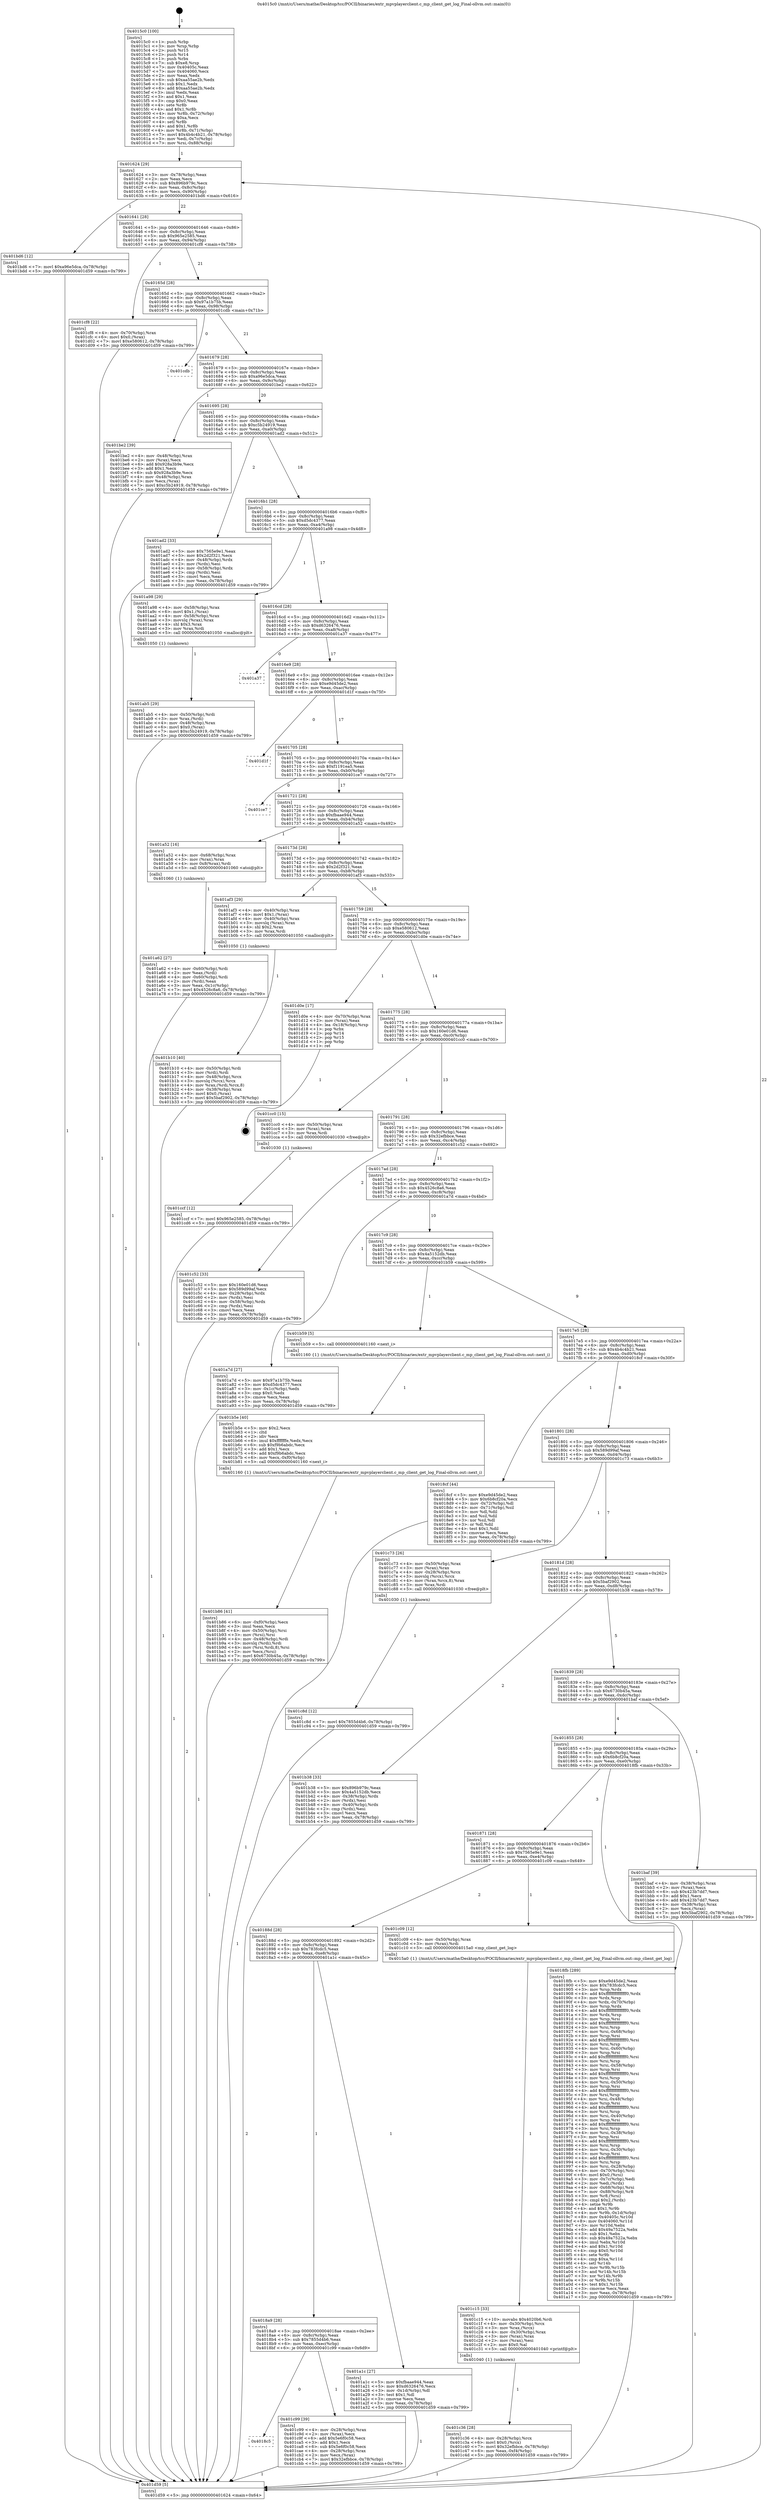 digraph "0x4015c0" {
  label = "0x4015c0 (/mnt/c/Users/mathe/Desktop/tcc/POCII/binaries/extr_mpvplayerclient.c_mp_client_get_log_Final-ollvm.out::main(0))"
  labelloc = "t"
  node[shape=record]

  Entry [label="",width=0.3,height=0.3,shape=circle,fillcolor=black,style=filled]
  "0x401624" [label="{
     0x401624 [29]\l
     | [instrs]\l
     &nbsp;&nbsp;0x401624 \<+3\>: mov -0x78(%rbp),%eax\l
     &nbsp;&nbsp;0x401627 \<+2\>: mov %eax,%ecx\l
     &nbsp;&nbsp;0x401629 \<+6\>: sub $0x896b979c,%ecx\l
     &nbsp;&nbsp;0x40162f \<+6\>: mov %eax,-0x8c(%rbp)\l
     &nbsp;&nbsp;0x401635 \<+6\>: mov %ecx,-0x90(%rbp)\l
     &nbsp;&nbsp;0x40163b \<+6\>: je 0000000000401bd6 \<main+0x616\>\l
  }"]
  "0x401bd6" [label="{
     0x401bd6 [12]\l
     | [instrs]\l
     &nbsp;&nbsp;0x401bd6 \<+7\>: movl $0xa96e5dca,-0x78(%rbp)\l
     &nbsp;&nbsp;0x401bdd \<+5\>: jmp 0000000000401d59 \<main+0x799\>\l
  }"]
  "0x401641" [label="{
     0x401641 [28]\l
     | [instrs]\l
     &nbsp;&nbsp;0x401641 \<+5\>: jmp 0000000000401646 \<main+0x86\>\l
     &nbsp;&nbsp;0x401646 \<+6\>: mov -0x8c(%rbp),%eax\l
     &nbsp;&nbsp;0x40164c \<+5\>: sub $0x965e2585,%eax\l
     &nbsp;&nbsp;0x401651 \<+6\>: mov %eax,-0x94(%rbp)\l
     &nbsp;&nbsp;0x401657 \<+6\>: je 0000000000401cf8 \<main+0x738\>\l
  }"]
  Exit [label="",width=0.3,height=0.3,shape=circle,fillcolor=black,style=filled,peripheries=2]
  "0x401cf8" [label="{
     0x401cf8 [22]\l
     | [instrs]\l
     &nbsp;&nbsp;0x401cf8 \<+4\>: mov -0x70(%rbp),%rax\l
     &nbsp;&nbsp;0x401cfc \<+6\>: movl $0x0,(%rax)\l
     &nbsp;&nbsp;0x401d02 \<+7\>: movl $0xe580612,-0x78(%rbp)\l
     &nbsp;&nbsp;0x401d09 \<+5\>: jmp 0000000000401d59 \<main+0x799\>\l
  }"]
  "0x40165d" [label="{
     0x40165d [28]\l
     | [instrs]\l
     &nbsp;&nbsp;0x40165d \<+5\>: jmp 0000000000401662 \<main+0xa2\>\l
     &nbsp;&nbsp;0x401662 \<+6\>: mov -0x8c(%rbp),%eax\l
     &nbsp;&nbsp;0x401668 \<+5\>: sub $0x97a1b75b,%eax\l
     &nbsp;&nbsp;0x40166d \<+6\>: mov %eax,-0x98(%rbp)\l
     &nbsp;&nbsp;0x401673 \<+6\>: je 0000000000401cdb \<main+0x71b\>\l
  }"]
  "0x401ccf" [label="{
     0x401ccf [12]\l
     | [instrs]\l
     &nbsp;&nbsp;0x401ccf \<+7\>: movl $0x965e2585,-0x78(%rbp)\l
     &nbsp;&nbsp;0x401cd6 \<+5\>: jmp 0000000000401d59 \<main+0x799\>\l
  }"]
  "0x401cdb" [label="{
     0x401cdb\l
  }", style=dashed]
  "0x401679" [label="{
     0x401679 [28]\l
     | [instrs]\l
     &nbsp;&nbsp;0x401679 \<+5\>: jmp 000000000040167e \<main+0xbe\>\l
     &nbsp;&nbsp;0x40167e \<+6\>: mov -0x8c(%rbp),%eax\l
     &nbsp;&nbsp;0x401684 \<+5\>: sub $0xa96e5dca,%eax\l
     &nbsp;&nbsp;0x401689 \<+6\>: mov %eax,-0x9c(%rbp)\l
     &nbsp;&nbsp;0x40168f \<+6\>: je 0000000000401be2 \<main+0x622\>\l
  }"]
  "0x4018c5" [label="{
     0x4018c5\l
  }", style=dashed]
  "0x401be2" [label="{
     0x401be2 [39]\l
     | [instrs]\l
     &nbsp;&nbsp;0x401be2 \<+4\>: mov -0x48(%rbp),%rax\l
     &nbsp;&nbsp;0x401be6 \<+2\>: mov (%rax),%ecx\l
     &nbsp;&nbsp;0x401be8 \<+6\>: add $0x928a3b9e,%ecx\l
     &nbsp;&nbsp;0x401bee \<+3\>: add $0x1,%ecx\l
     &nbsp;&nbsp;0x401bf1 \<+6\>: sub $0x928a3b9e,%ecx\l
     &nbsp;&nbsp;0x401bf7 \<+4\>: mov -0x48(%rbp),%rax\l
     &nbsp;&nbsp;0x401bfb \<+2\>: mov %ecx,(%rax)\l
     &nbsp;&nbsp;0x401bfd \<+7\>: movl $0xc5b24919,-0x78(%rbp)\l
     &nbsp;&nbsp;0x401c04 \<+5\>: jmp 0000000000401d59 \<main+0x799\>\l
  }"]
  "0x401695" [label="{
     0x401695 [28]\l
     | [instrs]\l
     &nbsp;&nbsp;0x401695 \<+5\>: jmp 000000000040169a \<main+0xda\>\l
     &nbsp;&nbsp;0x40169a \<+6\>: mov -0x8c(%rbp),%eax\l
     &nbsp;&nbsp;0x4016a0 \<+5\>: sub $0xc5b24919,%eax\l
     &nbsp;&nbsp;0x4016a5 \<+6\>: mov %eax,-0xa0(%rbp)\l
     &nbsp;&nbsp;0x4016ab \<+6\>: je 0000000000401ad2 \<main+0x512\>\l
  }"]
  "0x401c99" [label="{
     0x401c99 [39]\l
     | [instrs]\l
     &nbsp;&nbsp;0x401c99 \<+4\>: mov -0x28(%rbp),%rax\l
     &nbsp;&nbsp;0x401c9d \<+2\>: mov (%rax),%ecx\l
     &nbsp;&nbsp;0x401c9f \<+6\>: add $0x5e6f0c58,%ecx\l
     &nbsp;&nbsp;0x401ca5 \<+3\>: add $0x1,%ecx\l
     &nbsp;&nbsp;0x401ca8 \<+6\>: sub $0x5e6f0c58,%ecx\l
     &nbsp;&nbsp;0x401cae \<+4\>: mov -0x28(%rbp),%rax\l
     &nbsp;&nbsp;0x401cb2 \<+2\>: mov %ecx,(%rax)\l
     &nbsp;&nbsp;0x401cb4 \<+7\>: movl $0x32efbbce,-0x78(%rbp)\l
     &nbsp;&nbsp;0x401cbb \<+5\>: jmp 0000000000401d59 \<main+0x799\>\l
  }"]
  "0x401ad2" [label="{
     0x401ad2 [33]\l
     | [instrs]\l
     &nbsp;&nbsp;0x401ad2 \<+5\>: mov $0x7565e9e1,%eax\l
     &nbsp;&nbsp;0x401ad7 \<+5\>: mov $0x2d2f321,%ecx\l
     &nbsp;&nbsp;0x401adc \<+4\>: mov -0x48(%rbp),%rdx\l
     &nbsp;&nbsp;0x401ae0 \<+2\>: mov (%rdx),%esi\l
     &nbsp;&nbsp;0x401ae2 \<+4\>: mov -0x58(%rbp),%rdx\l
     &nbsp;&nbsp;0x401ae6 \<+2\>: cmp (%rdx),%esi\l
     &nbsp;&nbsp;0x401ae8 \<+3\>: cmovl %ecx,%eax\l
     &nbsp;&nbsp;0x401aeb \<+3\>: mov %eax,-0x78(%rbp)\l
     &nbsp;&nbsp;0x401aee \<+5\>: jmp 0000000000401d59 \<main+0x799\>\l
  }"]
  "0x4016b1" [label="{
     0x4016b1 [28]\l
     | [instrs]\l
     &nbsp;&nbsp;0x4016b1 \<+5\>: jmp 00000000004016b6 \<main+0xf6\>\l
     &nbsp;&nbsp;0x4016b6 \<+6\>: mov -0x8c(%rbp),%eax\l
     &nbsp;&nbsp;0x4016bc \<+5\>: sub $0xd5dc4377,%eax\l
     &nbsp;&nbsp;0x4016c1 \<+6\>: mov %eax,-0xa4(%rbp)\l
     &nbsp;&nbsp;0x4016c7 \<+6\>: je 0000000000401a98 \<main+0x4d8\>\l
  }"]
  "0x401c8d" [label="{
     0x401c8d [12]\l
     | [instrs]\l
     &nbsp;&nbsp;0x401c8d \<+7\>: movl $0x7855d4b6,-0x78(%rbp)\l
     &nbsp;&nbsp;0x401c94 \<+5\>: jmp 0000000000401d59 \<main+0x799\>\l
  }"]
  "0x401a98" [label="{
     0x401a98 [29]\l
     | [instrs]\l
     &nbsp;&nbsp;0x401a98 \<+4\>: mov -0x58(%rbp),%rax\l
     &nbsp;&nbsp;0x401a9c \<+6\>: movl $0x1,(%rax)\l
     &nbsp;&nbsp;0x401aa2 \<+4\>: mov -0x58(%rbp),%rax\l
     &nbsp;&nbsp;0x401aa6 \<+3\>: movslq (%rax),%rax\l
     &nbsp;&nbsp;0x401aa9 \<+4\>: shl $0x3,%rax\l
     &nbsp;&nbsp;0x401aad \<+3\>: mov %rax,%rdi\l
     &nbsp;&nbsp;0x401ab0 \<+5\>: call 0000000000401050 \<malloc@plt\>\l
     | [calls]\l
     &nbsp;&nbsp;0x401050 \{1\} (unknown)\l
  }"]
  "0x4016cd" [label="{
     0x4016cd [28]\l
     | [instrs]\l
     &nbsp;&nbsp;0x4016cd \<+5\>: jmp 00000000004016d2 \<main+0x112\>\l
     &nbsp;&nbsp;0x4016d2 \<+6\>: mov -0x8c(%rbp),%eax\l
     &nbsp;&nbsp;0x4016d8 \<+5\>: sub $0xd6326476,%eax\l
     &nbsp;&nbsp;0x4016dd \<+6\>: mov %eax,-0xa8(%rbp)\l
     &nbsp;&nbsp;0x4016e3 \<+6\>: je 0000000000401a37 \<main+0x477\>\l
  }"]
  "0x401c36" [label="{
     0x401c36 [28]\l
     | [instrs]\l
     &nbsp;&nbsp;0x401c36 \<+4\>: mov -0x28(%rbp),%rcx\l
     &nbsp;&nbsp;0x401c3a \<+6\>: movl $0x0,(%rcx)\l
     &nbsp;&nbsp;0x401c40 \<+7\>: movl $0x32efbbce,-0x78(%rbp)\l
     &nbsp;&nbsp;0x401c47 \<+6\>: mov %eax,-0xf4(%rbp)\l
     &nbsp;&nbsp;0x401c4d \<+5\>: jmp 0000000000401d59 \<main+0x799\>\l
  }"]
  "0x401a37" [label="{
     0x401a37\l
  }", style=dashed]
  "0x4016e9" [label="{
     0x4016e9 [28]\l
     | [instrs]\l
     &nbsp;&nbsp;0x4016e9 \<+5\>: jmp 00000000004016ee \<main+0x12e\>\l
     &nbsp;&nbsp;0x4016ee \<+6\>: mov -0x8c(%rbp),%eax\l
     &nbsp;&nbsp;0x4016f4 \<+5\>: sub $0xe9d45de2,%eax\l
     &nbsp;&nbsp;0x4016f9 \<+6\>: mov %eax,-0xac(%rbp)\l
     &nbsp;&nbsp;0x4016ff \<+6\>: je 0000000000401d1f \<main+0x75f\>\l
  }"]
  "0x401c15" [label="{
     0x401c15 [33]\l
     | [instrs]\l
     &nbsp;&nbsp;0x401c15 \<+10\>: movabs $0x4020b6,%rdi\l
     &nbsp;&nbsp;0x401c1f \<+4\>: mov -0x30(%rbp),%rcx\l
     &nbsp;&nbsp;0x401c23 \<+3\>: mov %rax,(%rcx)\l
     &nbsp;&nbsp;0x401c26 \<+4\>: mov -0x30(%rbp),%rax\l
     &nbsp;&nbsp;0x401c2a \<+3\>: mov (%rax),%rax\l
     &nbsp;&nbsp;0x401c2d \<+2\>: mov (%rax),%esi\l
     &nbsp;&nbsp;0x401c2f \<+2\>: mov $0x0,%al\l
     &nbsp;&nbsp;0x401c31 \<+5\>: call 0000000000401040 \<printf@plt\>\l
     | [calls]\l
     &nbsp;&nbsp;0x401040 \{1\} (unknown)\l
  }"]
  "0x401d1f" [label="{
     0x401d1f\l
  }", style=dashed]
  "0x401705" [label="{
     0x401705 [28]\l
     | [instrs]\l
     &nbsp;&nbsp;0x401705 \<+5\>: jmp 000000000040170a \<main+0x14a\>\l
     &nbsp;&nbsp;0x40170a \<+6\>: mov -0x8c(%rbp),%eax\l
     &nbsp;&nbsp;0x401710 \<+5\>: sub $0xf1191ea5,%eax\l
     &nbsp;&nbsp;0x401715 \<+6\>: mov %eax,-0xb0(%rbp)\l
     &nbsp;&nbsp;0x40171b \<+6\>: je 0000000000401ce7 \<main+0x727\>\l
  }"]
  "0x401b86" [label="{
     0x401b86 [41]\l
     | [instrs]\l
     &nbsp;&nbsp;0x401b86 \<+6\>: mov -0xf0(%rbp),%ecx\l
     &nbsp;&nbsp;0x401b8c \<+3\>: imul %eax,%ecx\l
     &nbsp;&nbsp;0x401b8f \<+4\>: mov -0x50(%rbp),%rsi\l
     &nbsp;&nbsp;0x401b93 \<+3\>: mov (%rsi),%rsi\l
     &nbsp;&nbsp;0x401b96 \<+4\>: mov -0x48(%rbp),%rdi\l
     &nbsp;&nbsp;0x401b9a \<+3\>: movslq (%rdi),%rdi\l
     &nbsp;&nbsp;0x401b9d \<+4\>: mov (%rsi,%rdi,8),%rsi\l
     &nbsp;&nbsp;0x401ba1 \<+2\>: mov %ecx,(%rsi)\l
     &nbsp;&nbsp;0x401ba3 \<+7\>: movl $0x6730b45a,-0x78(%rbp)\l
     &nbsp;&nbsp;0x401baa \<+5\>: jmp 0000000000401d59 \<main+0x799\>\l
  }"]
  "0x401ce7" [label="{
     0x401ce7\l
  }", style=dashed]
  "0x401721" [label="{
     0x401721 [28]\l
     | [instrs]\l
     &nbsp;&nbsp;0x401721 \<+5\>: jmp 0000000000401726 \<main+0x166\>\l
     &nbsp;&nbsp;0x401726 \<+6\>: mov -0x8c(%rbp),%eax\l
     &nbsp;&nbsp;0x40172c \<+5\>: sub $0xfbaae944,%eax\l
     &nbsp;&nbsp;0x401731 \<+6\>: mov %eax,-0xb4(%rbp)\l
     &nbsp;&nbsp;0x401737 \<+6\>: je 0000000000401a52 \<main+0x492\>\l
  }"]
  "0x401b5e" [label="{
     0x401b5e [40]\l
     | [instrs]\l
     &nbsp;&nbsp;0x401b5e \<+5\>: mov $0x2,%ecx\l
     &nbsp;&nbsp;0x401b63 \<+1\>: cltd\l
     &nbsp;&nbsp;0x401b64 \<+2\>: idiv %ecx\l
     &nbsp;&nbsp;0x401b66 \<+6\>: imul $0xfffffffe,%edx,%ecx\l
     &nbsp;&nbsp;0x401b6c \<+6\>: sub $0xf9b6abdc,%ecx\l
     &nbsp;&nbsp;0x401b72 \<+3\>: add $0x1,%ecx\l
     &nbsp;&nbsp;0x401b75 \<+6\>: add $0xf9b6abdc,%ecx\l
     &nbsp;&nbsp;0x401b7b \<+6\>: mov %ecx,-0xf0(%rbp)\l
     &nbsp;&nbsp;0x401b81 \<+5\>: call 0000000000401160 \<next_i\>\l
     | [calls]\l
     &nbsp;&nbsp;0x401160 \{1\} (/mnt/c/Users/mathe/Desktop/tcc/POCII/binaries/extr_mpvplayerclient.c_mp_client_get_log_Final-ollvm.out::next_i)\l
  }"]
  "0x401a52" [label="{
     0x401a52 [16]\l
     | [instrs]\l
     &nbsp;&nbsp;0x401a52 \<+4\>: mov -0x68(%rbp),%rax\l
     &nbsp;&nbsp;0x401a56 \<+3\>: mov (%rax),%rax\l
     &nbsp;&nbsp;0x401a59 \<+4\>: mov 0x8(%rax),%rdi\l
     &nbsp;&nbsp;0x401a5d \<+5\>: call 0000000000401060 \<atoi@plt\>\l
     | [calls]\l
     &nbsp;&nbsp;0x401060 \{1\} (unknown)\l
  }"]
  "0x40173d" [label="{
     0x40173d [28]\l
     | [instrs]\l
     &nbsp;&nbsp;0x40173d \<+5\>: jmp 0000000000401742 \<main+0x182\>\l
     &nbsp;&nbsp;0x401742 \<+6\>: mov -0x8c(%rbp),%eax\l
     &nbsp;&nbsp;0x401748 \<+5\>: sub $0x2d2f321,%eax\l
     &nbsp;&nbsp;0x40174d \<+6\>: mov %eax,-0xb8(%rbp)\l
     &nbsp;&nbsp;0x401753 \<+6\>: je 0000000000401af3 \<main+0x533\>\l
  }"]
  "0x401b10" [label="{
     0x401b10 [40]\l
     | [instrs]\l
     &nbsp;&nbsp;0x401b10 \<+4\>: mov -0x50(%rbp),%rdi\l
     &nbsp;&nbsp;0x401b14 \<+3\>: mov (%rdi),%rdi\l
     &nbsp;&nbsp;0x401b17 \<+4\>: mov -0x48(%rbp),%rcx\l
     &nbsp;&nbsp;0x401b1b \<+3\>: movslq (%rcx),%rcx\l
     &nbsp;&nbsp;0x401b1e \<+4\>: mov %rax,(%rdi,%rcx,8)\l
     &nbsp;&nbsp;0x401b22 \<+4\>: mov -0x38(%rbp),%rax\l
     &nbsp;&nbsp;0x401b26 \<+6\>: movl $0x0,(%rax)\l
     &nbsp;&nbsp;0x401b2c \<+7\>: movl $0x5baf2902,-0x78(%rbp)\l
     &nbsp;&nbsp;0x401b33 \<+5\>: jmp 0000000000401d59 \<main+0x799\>\l
  }"]
  "0x401af3" [label="{
     0x401af3 [29]\l
     | [instrs]\l
     &nbsp;&nbsp;0x401af3 \<+4\>: mov -0x40(%rbp),%rax\l
     &nbsp;&nbsp;0x401af7 \<+6\>: movl $0x1,(%rax)\l
     &nbsp;&nbsp;0x401afd \<+4\>: mov -0x40(%rbp),%rax\l
     &nbsp;&nbsp;0x401b01 \<+3\>: movslq (%rax),%rax\l
     &nbsp;&nbsp;0x401b04 \<+4\>: shl $0x2,%rax\l
     &nbsp;&nbsp;0x401b08 \<+3\>: mov %rax,%rdi\l
     &nbsp;&nbsp;0x401b0b \<+5\>: call 0000000000401050 \<malloc@plt\>\l
     | [calls]\l
     &nbsp;&nbsp;0x401050 \{1\} (unknown)\l
  }"]
  "0x401759" [label="{
     0x401759 [28]\l
     | [instrs]\l
     &nbsp;&nbsp;0x401759 \<+5\>: jmp 000000000040175e \<main+0x19e\>\l
     &nbsp;&nbsp;0x40175e \<+6\>: mov -0x8c(%rbp),%eax\l
     &nbsp;&nbsp;0x401764 \<+5\>: sub $0xe580612,%eax\l
     &nbsp;&nbsp;0x401769 \<+6\>: mov %eax,-0xbc(%rbp)\l
     &nbsp;&nbsp;0x40176f \<+6\>: je 0000000000401d0e \<main+0x74e\>\l
  }"]
  "0x401ab5" [label="{
     0x401ab5 [29]\l
     | [instrs]\l
     &nbsp;&nbsp;0x401ab5 \<+4\>: mov -0x50(%rbp),%rdi\l
     &nbsp;&nbsp;0x401ab9 \<+3\>: mov %rax,(%rdi)\l
     &nbsp;&nbsp;0x401abc \<+4\>: mov -0x48(%rbp),%rax\l
     &nbsp;&nbsp;0x401ac0 \<+6\>: movl $0x0,(%rax)\l
     &nbsp;&nbsp;0x401ac6 \<+7\>: movl $0xc5b24919,-0x78(%rbp)\l
     &nbsp;&nbsp;0x401acd \<+5\>: jmp 0000000000401d59 \<main+0x799\>\l
  }"]
  "0x401d0e" [label="{
     0x401d0e [17]\l
     | [instrs]\l
     &nbsp;&nbsp;0x401d0e \<+4\>: mov -0x70(%rbp),%rax\l
     &nbsp;&nbsp;0x401d12 \<+2\>: mov (%rax),%eax\l
     &nbsp;&nbsp;0x401d14 \<+4\>: lea -0x18(%rbp),%rsp\l
     &nbsp;&nbsp;0x401d18 \<+1\>: pop %rbx\l
     &nbsp;&nbsp;0x401d19 \<+2\>: pop %r14\l
     &nbsp;&nbsp;0x401d1b \<+2\>: pop %r15\l
     &nbsp;&nbsp;0x401d1d \<+1\>: pop %rbp\l
     &nbsp;&nbsp;0x401d1e \<+1\>: ret\l
  }"]
  "0x401775" [label="{
     0x401775 [28]\l
     | [instrs]\l
     &nbsp;&nbsp;0x401775 \<+5\>: jmp 000000000040177a \<main+0x1ba\>\l
     &nbsp;&nbsp;0x40177a \<+6\>: mov -0x8c(%rbp),%eax\l
     &nbsp;&nbsp;0x401780 \<+5\>: sub $0x160e01d6,%eax\l
     &nbsp;&nbsp;0x401785 \<+6\>: mov %eax,-0xc0(%rbp)\l
     &nbsp;&nbsp;0x40178b \<+6\>: je 0000000000401cc0 \<main+0x700\>\l
  }"]
  "0x401a62" [label="{
     0x401a62 [27]\l
     | [instrs]\l
     &nbsp;&nbsp;0x401a62 \<+4\>: mov -0x60(%rbp),%rdi\l
     &nbsp;&nbsp;0x401a66 \<+2\>: mov %eax,(%rdi)\l
     &nbsp;&nbsp;0x401a68 \<+4\>: mov -0x60(%rbp),%rdi\l
     &nbsp;&nbsp;0x401a6c \<+2\>: mov (%rdi),%eax\l
     &nbsp;&nbsp;0x401a6e \<+3\>: mov %eax,-0x1c(%rbp)\l
     &nbsp;&nbsp;0x401a71 \<+7\>: movl $0x4526c8a6,-0x78(%rbp)\l
     &nbsp;&nbsp;0x401a78 \<+5\>: jmp 0000000000401d59 \<main+0x799\>\l
  }"]
  "0x401cc0" [label="{
     0x401cc0 [15]\l
     | [instrs]\l
     &nbsp;&nbsp;0x401cc0 \<+4\>: mov -0x50(%rbp),%rax\l
     &nbsp;&nbsp;0x401cc4 \<+3\>: mov (%rax),%rax\l
     &nbsp;&nbsp;0x401cc7 \<+3\>: mov %rax,%rdi\l
     &nbsp;&nbsp;0x401cca \<+5\>: call 0000000000401030 \<free@plt\>\l
     | [calls]\l
     &nbsp;&nbsp;0x401030 \{1\} (unknown)\l
  }"]
  "0x401791" [label="{
     0x401791 [28]\l
     | [instrs]\l
     &nbsp;&nbsp;0x401791 \<+5\>: jmp 0000000000401796 \<main+0x1d6\>\l
     &nbsp;&nbsp;0x401796 \<+6\>: mov -0x8c(%rbp),%eax\l
     &nbsp;&nbsp;0x40179c \<+5\>: sub $0x32efbbce,%eax\l
     &nbsp;&nbsp;0x4017a1 \<+6\>: mov %eax,-0xc4(%rbp)\l
     &nbsp;&nbsp;0x4017a7 \<+6\>: je 0000000000401c52 \<main+0x692\>\l
  }"]
  "0x4018a9" [label="{
     0x4018a9 [28]\l
     | [instrs]\l
     &nbsp;&nbsp;0x4018a9 \<+5\>: jmp 00000000004018ae \<main+0x2ee\>\l
     &nbsp;&nbsp;0x4018ae \<+6\>: mov -0x8c(%rbp),%eax\l
     &nbsp;&nbsp;0x4018b4 \<+5\>: sub $0x7855d4b6,%eax\l
     &nbsp;&nbsp;0x4018b9 \<+6\>: mov %eax,-0xec(%rbp)\l
     &nbsp;&nbsp;0x4018bf \<+6\>: je 0000000000401c99 \<main+0x6d9\>\l
  }"]
  "0x401c52" [label="{
     0x401c52 [33]\l
     | [instrs]\l
     &nbsp;&nbsp;0x401c52 \<+5\>: mov $0x160e01d6,%eax\l
     &nbsp;&nbsp;0x401c57 \<+5\>: mov $0x589d99af,%ecx\l
     &nbsp;&nbsp;0x401c5c \<+4\>: mov -0x28(%rbp),%rdx\l
     &nbsp;&nbsp;0x401c60 \<+2\>: mov (%rdx),%esi\l
     &nbsp;&nbsp;0x401c62 \<+4\>: mov -0x58(%rbp),%rdx\l
     &nbsp;&nbsp;0x401c66 \<+2\>: cmp (%rdx),%esi\l
     &nbsp;&nbsp;0x401c68 \<+3\>: cmovl %ecx,%eax\l
     &nbsp;&nbsp;0x401c6b \<+3\>: mov %eax,-0x78(%rbp)\l
     &nbsp;&nbsp;0x401c6e \<+5\>: jmp 0000000000401d59 \<main+0x799\>\l
  }"]
  "0x4017ad" [label="{
     0x4017ad [28]\l
     | [instrs]\l
     &nbsp;&nbsp;0x4017ad \<+5\>: jmp 00000000004017b2 \<main+0x1f2\>\l
     &nbsp;&nbsp;0x4017b2 \<+6\>: mov -0x8c(%rbp),%eax\l
     &nbsp;&nbsp;0x4017b8 \<+5\>: sub $0x4526c8a6,%eax\l
     &nbsp;&nbsp;0x4017bd \<+6\>: mov %eax,-0xc8(%rbp)\l
     &nbsp;&nbsp;0x4017c3 \<+6\>: je 0000000000401a7d \<main+0x4bd\>\l
  }"]
  "0x401a1c" [label="{
     0x401a1c [27]\l
     | [instrs]\l
     &nbsp;&nbsp;0x401a1c \<+5\>: mov $0xfbaae944,%eax\l
     &nbsp;&nbsp;0x401a21 \<+5\>: mov $0xd6326476,%ecx\l
     &nbsp;&nbsp;0x401a26 \<+3\>: mov -0x1d(%rbp),%dl\l
     &nbsp;&nbsp;0x401a29 \<+3\>: test $0x1,%dl\l
     &nbsp;&nbsp;0x401a2c \<+3\>: cmovne %ecx,%eax\l
     &nbsp;&nbsp;0x401a2f \<+3\>: mov %eax,-0x78(%rbp)\l
     &nbsp;&nbsp;0x401a32 \<+5\>: jmp 0000000000401d59 \<main+0x799\>\l
  }"]
  "0x401a7d" [label="{
     0x401a7d [27]\l
     | [instrs]\l
     &nbsp;&nbsp;0x401a7d \<+5\>: mov $0x97a1b75b,%eax\l
     &nbsp;&nbsp;0x401a82 \<+5\>: mov $0xd5dc4377,%ecx\l
     &nbsp;&nbsp;0x401a87 \<+3\>: mov -0x1c(%rbp),%edx\l
     &nbsp;&nbsp;0x401a8a \<+3\>: cmp $0x0,%edx\l
     &nbsp;&nbsp;0x401a8d \<+3\>: cmove %ecx,%eax\l
     &nbsp;&nbsp;0x401a90 \<+3\>: mov %eax,-0x78(%rbp)\l
     &nbsp;&nbsp;0x401a93 \<+5\>: jmp 0000000000401d59 \<main+0x799\>\l
  }"]
  "0x4017c9" [label="{
     0x4017c9 [28]\l
     | [instrs]\l
     &nbsp;&nbsp;0x4017c9 \<+5\>: jmp 00000000004017ce \<main+0x20e\>\l
     &nbsp;&nbsp;0x4017ce \<+6\>: mov -0x8c(%rbp),%eax\l
     &nbsp;&nbsp;0x4017d4 \<+5\>: sub $0x4a5152db,%eax\l
     &nbsp;&nbsp;0x4017d9 \<+6\>: mov %eax,-0xcc(%rbp)\l
     &nbsp;&nbsp;0x4017df \<+6\>: je 0000000000401b59 \<main+0x599\>\l
  }"]
  "0x40188d" [label="{
     0x40188d [28]\l
     | [instrs]\l
     &nbsp;&nbsp;0x40188d \<+5\>: jmp 0000000000401892 \<main+0x2d2\>\l
     &nbsp;&nbsp;0x401892 \<+6\>: mov -0x8c(%rbp),%eax\l
     &nbsp;&nbsp;0x401898 \<+5\>: sub $0x783fcdc5,%eax\l
     &nbsp;&nbsp;0x40189d \<+6\>: mov %eax,-0xe8(%rbp)\l
     &nbsp;&nbsp;0x4018a3 \<+6\>: je 0000000000401a1c \<main+0x45c\>\l
  }"]
  "0x401b59" [label="{
     0x401b59 [5]\l
     | [instrs]\l
     &nbsp;&nbsp;0x401b59 \<+5\>: call 0000000000401160 \<next_i\>\l
     | [calls]\l
     &nbsp;&nbsp;0x401160 \{1\} (/mnt/c/Users/mathe/Desktop/tcc/POCII/binaries/extr_mpvplayerclient.c_mp_client_get_log_Final-ollvm.out::next_i)\l
  }"]
  "0x4017e5" [label="{
     0x4017e5 [28]\l
     | [instrs]\l
     &nbsp;&nbsp;0x4017e5 \<+5\>: jmp 00000000004017ea \<main+0x22a\>\l
     &nbsp;&nbsp;0x4017ea \<+6\>: mov -0x8c(%rbp),%eax\l
     &nbsp;&nbsp;0x4017f0 \<+5\>: sub $0x4b4c4b21,%eax\l
     &nbsp;&nbsp;0x4017f5 \<+6\>: mov %eax,-0xd0(%rbp)\l
     &nbsp;&nbsp;0x4017fb \<+6\>: je 00000000004018cf \<main+0x30f\>\l
  }"]
  "0x401c09" [label="{
     0x401c09 [12]\l
     | [instrs]\l
     &nbsp;&nbsp;0x401c09 \<+4\>: mov -0x50(%rbp),%rax\l
     &nbsp;&nbsp;0x401c0d \<+3\>: mov (%rax),%rdi\l
     &nbsp;&nbsp;0x401c10 \<+5\>: call 00000000004015a0 \<mp_client_get_log\>\l
     | [calls]\l
     &nbsp;&nbsp;0x4015a0 \{1\} (/mnt/c/Users/mathe/Desktop/tcc/POCII/binaries/extr_mpvplayerclient.c_mp_client_get_log_Final-ollvm.out::mp_client_get_log)\l
  }"]
  "0x4018cf" [label="{
     0x4018cf [44]\l
     | [instrs]\l
     &nbsp;&nbsp;0x4018cf \<+5\>: mov $0xe9d45de2,%eax\l
     &nbsp;&nbsp;0x4018d4 \<+5\>: mov $0x6b8cf20a,%ecx\l
     &nbsp;&nbsp;0x4018d9 \<+3\>: mov -0x72(%rbp),%dl\l
     &nbsp;&nbsp;0x4018dc \<+4\>: mov -0x71(%rbp),%sil\l
     &nbsp;&nbsp;0x4018e0 \<+3\>: mov %dl,%dil\l
     &nbsp;&nbsp;0x4018e3 \<+3\>: and %sil,%dil\l
     &nbsp;&nbsp;0x4018e6 \<+3\>: xor %sil,%dl\l
     &nbsp;&nbsp;0x4018e9 \<+3\>: or %dl,%dil\l
     &nbsp;&nbsp;0x4018ec \<+4\>: test $0x1,%dil\l
     &nbsp;&nbsp;0x4018f0 \<+3\>: cmovne %ecx,%eax\l
     &nbsp;&nbsp;0x4018f3 \<+3\>: mov %eax,-0x78(%rbp)\l
     &nbsp;&nbsp;0x4018f6 \<+5\>: jmp 0000000000401d59 \<main+0x799\>\l
  }"]
  "0x401801" [label="{
     0x401801 [28]\l
     | [instrs]\l
     &nbsp;&nbsp;0x401801 \<+5\>: jmp 0000000000401806 \<main+0x246\>\l
     &nbsp;&nbsp;0x401806 \<+6\>: mov -0x8c(%rbp),%eax\l
     &nbsp;&nbsp;0x40180c \<+5\>: sub $0x589d99af,%eax\l
     &nbsp;&nbsp;0x401811 \<+6\>: mov %eax,-0xd4(%rbp)\l
     &nbsp;&nbsp;0x401817 \<+6\>: je 0000000000401c73 \<main+0x6b3\>\l
  }"]
  "0x401d59" [label="{
     0x401d59 [5]\l
     | [instrs]\l
     &nbsp;&nbsp;0x401d59 \<+5\>: jmp 0000000000401624 \<main+0x64\>\l
  }"]
  "0x4015c0" [label="{
     0x4015c0 [100]\l
     | [instrs]\l
     &nbsp;&nbsp;0x4015c0 \<+1\>: push %rbp\l
     &nbsp;&nbsp;0x4015c1 \<+3\>: mov %rsp,%rbp\l
     &nbsp;&nbsp;0x4015c4 \<+2\>: push %r15\l
     &nbsp;&nbsp;0x4015c6 \<+2\>: push %r14\l
     &nbsp;&nbsp;0x4015c8 \<+1\>: push %rbx\l
     &nbsp;&nbsp;0x4015c9 \<+7\>: sub $0xe8,%rsp\l
     &nbsp;&nbsp;0x4015d0 \<+7\>: mov 0x40405c,%eax\l
     &nbsp;&nbsp;0x4015d7 \<+7\>: mov 0x404060,%ecx\l
     &nbsp;&nbsp;0x4015de \<+2\>: mov %eax,%edx\l
     &nbsp;&nbsp;0x4015e0 \<+6\>: sub $0xaa55ae2b,%edx\l
     &nbsp;&nbsp;0x4015e6 \<+3\>: sub $0x1,%edx\l
     &nbsp;&nbsp;0x4015e9 \<+6\>: add $0xaa55ae2b,%edx\l
     &nbsp;&nbsp;0x4015ef \<+3\>: imul %edx,%eax\l
     &nbsp;&nbsp;0x4015f2 \<+3\>: and $0x1,%eax\l
     &nbsp;&nbsp;0x4015f5 \<+3\>: cmp $0x0,%eax\l
     &nbsp;&nbsp;0x4015f8 \<+4\>: sete %r8b\l
     &nbsp;&nbsp;0x4015fc \<+4\>: and $0x1,%r8b\l
     &nbsp;&nbsp;0x401600 \<+4\>: mov %r8b,-0x72(%rbp)\l
     &nbsp;&nbsp;0x401604 \<+3\>: cmp $0xa,%ecx\l
     &nbsp;&nbsp;0x401607 \<+4\>: setl %r8b\l
     &nbsp;&nbsp;0x40160b \<+4\>: and $0x1,%r8b\l
     &nbsp;&nbsp;0x40160f \<+4\>: mov %r8b,-0x71(%rbp)\l
     &nbsp;&nbsp;0x401613 \<+7\>: movl $0x4b4c4b21,-0x78(%rbp)\l
     &nbsp;&nbsp;0x40161a \<+3\>: mov %edi,-0x7c(%rbp)\l
     &nbsp;&nbsp;0x40161d \<+7\>: mov %rsi,-0x88(%rbp)\l
  }"]
  "0x401871" [label="{
     0x401871 [28]\l
     | [instrs]\l
     &nbsp;&nbsp;0x401871 \<+5\>: jmp 0000000000401876 \<main+0x2b6\>\l
     &nbsp;&nbsp;0x401876 \<+6\>: mov -0x8c(%rbp),%eax\l
     &nbsp;&nbsp;0x40187c \<+5\>: sub $0x7565e9e1,%eax\l
     &nbsp;&nbsp;0x401881 \<+6\>: mov %eax,-0xe4(%rbp)\l
     &nbsp;&nbsp;0x401887 \<+6\>: je 0000000000401c09 \<main+0x649\>\l
  }"]
  "0x401c73" [label="{
     0x401c73 [26]\l
     | [instrs]\l
     &nbsp;&nbsp;0x401c73 \<+4\>: mov -0x50(%rbp),%rax\l
     &nbsp;&nbsp;0x401c77 \<+3\>: mov (%rax),%rax\l
     &nbsp;&nbsp;0x401c7a \<+4\>: mov -0x28(%rbp),%rcx\l
     &nbsp;&nbsp;0x401c7e \<+3\>: movslq (%rcx),%rcx\l
     &nbsp;&nbsp;0x401c81 \<+4\>: mov (%rax,%rcx,8),%rax\l
     &nbsp;&nbsp;0x401c85 \<+3\>: mov %rax,%rdi\l
     &nbsp;&nbsp;0x401c88 \<+5\>: call 0000000000401030 \<free@plt\>\l
     | [calls]\l
     &nbsp;&nbsp;0x401030 \{1\} (unknown)\l
  }"]
  "0x40181d" [label="{
     0x40181d [28]\l
     | [instrs]\l
     &nbsp;&nbsp;0x40181d \<+5\>: jmp 0000000000401822 \<main+0x262\>\l
     &nbsp;&nbsp;0x401822 \<+6\>: mov -0x8c(%rbp),%eax\l
     &nbsp;&nbsp;0x401828 \<+5\>: sub $0x5baf2902,%eax\l
     &nbsp;&nbsp;0x40182d \<+6\>: mov %eax,-0xd8(%rbp)\l
     &nbsp;&nbsp;0x401833 \<+6\>: je 0000000000401b38 \<main+0x578\>\l
  }"]
  "0x4018fb" [label="{
     0x4018fb [289]\l
     | [instrs]\l
     &nbsp;&nbsp;0x4018fb \<+5\>: mov $0xe9d45de2,%eax\l
     &nbsp;&nbsp;0x401900 \<+5\>: mov $0x783fcdc5,%ecx\l
     &nbsp;&nbsp;0x401905 \<+3\>: mov %rsp,%rdx\l
     &nbsp;&nbsp;0x401908 \<+4\>: add $0xfffffffffffffff0,%rdx\l
     &nbsp;&nbsp;0x40190c \<+3\>: mov %rdx,%rsp\l
     &nbsp;&nbsp;0x40190f \<+4\>: mov %rdx,-0x70(%rbp)\l
     &nbsp;&nbsp;0x401913 \<+3\>: mov %rsp,%rdx\l
     &nbsp;&nbsp;0x401916 \<+4\>: add $0xfffffffffffffff0,%rdx\l
     &nbsp;&nbsp;0x40191a \<+3\>: mov %rdx,%rsp\l
     &nbsp;&nbsp;0x40191d \<+3\>: mov %rsp,%rsi\l
     &nbsp;&nbsp;0x401920 \<+4\>: add $0xfffffffffffffff0,%rsi\l
     &nbsp;&nbsp;0x401924 \<+3\>: mov %rsi,%rsp\l
     &nbsp;&nbsp;0x401927 \<+4\>: mov %rsi,-0x68(%rbp)\l
     &nbsp;&nbsp;0x40192b \<+3\>: mov %rsp,%rsi\l
     &nbsp;&nbsp;0x40192e \<+4\>: add $0xfffffffffffffff0,%rsi\l
     &nbsp;&nbsp;0x401932 \<+3\>: mov %rsi,%rsp\l
     &nbsp;&nbsp;0x401935 \<+4\>: mov %rsi,-0x60(%rbp)\l
     &nbsp;&nbsp;0x401939 \<+3\>: mov %rsp,%rsi\l
     &nbsp;&nbsp;0x40193c \<+4\>: add $0xfffffffffffffff0,%rsi\l
     &nbsp;&nbsp;0x401940 \<+3\>: mov %rsi,%rsp\l
     &nbsp;&nbsp;0x401943 \<+4\>: mov %rsi,-0x58(%rbp)\l
     &nbsp;&nbsp;0x401947 \<+3\>: mov %rsp,%rsi\l
     &nbsp;&nbsp;0x40194a \<+4\>: add $0xfffffffffffffff0,%rsi\l
     &nbsp;&nbsp;0x40194e \<+3\>: mov %rsi,%rsp\l
     &nbsp;&nbsp;0x401951 \<+4\>: mov %rsi,-0x50(%rbp)\l
     &nbsp;&nbsp;0x401955 \<+3\>: mov %rsp,%rsi\l
     &nbsp;&nbsp;0x401958 \<+4\>: add $0xfffffffffffffff0,%rsi\l
     &nbsp;&nbsp;0x40195c \<+3\>: mov %rsi,%rsp\l
     &nbsp;&nbsp;0x40195f \<+4\>: mov %rsi,-0x48(%rbp)\l
     &nbsp;&nbsp;0x401963 \<+3\>: mov %rsp,%rsi\l
     &nbsp;&nbsp;0x401966 \<+4\>: add $0xfffffffffffffff0,%rsi\l
     &nbsp;&nbsp;0x40196a \<+3\>: mov %rsi,%rsp\l
     &nbsp;&nbsp;0x40196d \<+4\>: mov %rsi,-0x40(%rbp)\l
     &nbsp;&nbsp;0x401971 \<+3\>: mov %rsp,%rsi\l
     &nbsp;&nbsp;0x401974 \<+4\>: add $0xfffffffffffffff0,%rsi\l
     &nbsp;&nbsp;0x401978 \<+3\>: mov %rsi,%rsp\l
     &nbsp;&nbsp;0x40197b \<+4\>: mov %rsi,-0x38(%rbp)\l
     &nbsp;&nbsp;0x40197f \<+3\>: mov %rsp,%rsi\l
     &nbsp;&nbsp;0x401982 \<+4\>: add $0xfffffffffffffff0,%rsi\l
     &nbsp;&nbsp;0x401986 \<+3\>: mov %rsi,%rsp\l
     &nbsp;&nbsp;0x401989 \<+4\>: mov %rsi,-0x30(%rbp)\l
     &nbsp;&nbsp;0x40198d \<+3\>: mov %rsp,%rsi\l
     &nbsp;&nbsp;0x401990 \<+4\>: add $0xfffffffffffffff0,%rsi\l
     &nbsp;&nbsp;0x401994 \<+3\>: mov %rsi,%rsp\l
     &nbsp;&nbsp;0x401997 \<+4\>: mov %rsi,-0x28(%rbp)\l
     &nbsp;&nbsp;0x40199b \<+4\>: mov -0x70(%rbp),%rsi\l
     &nbsp;&nbsp;0x40199f \<+6\>: movl $0x0,(%rsi)\l
     &nbsp;&nbsp;0x4019a5 \<+3\>: mov -0x7c(%rbp),%edi\l
     &nbsp;&nbsp;0x4019a8 \<+2\>: mov %edi,(%rdx)\l
     &nbsp;&nbsp;0x4019aa \<+4\>: mov -0x68(%rbp),%rsi\l
     &nbsp;&nbsp;0x4019ae \<+7\>: mov -0x88(%rbp),%r8\l
     &nbsp;&nbsp;0x4019b5 \<+3\>: mov %r8,(%rsi)\l
     &nbsp;&nbsp;0x4019b8 \<+3\>: cmpl $0x2,(%rdx)\l
     &nbsp;&nbsp;0x4019bb \<+4\>: setne %r9b\l
     &nbsp;&nbsp;0x4019bf \<+4\>: and $0x1,%r9b\l
     &nbsp;&nbsp;0x4019c3 \<+4\>: mov %r9b,-0x1d(%rbp)\l
     &nbsp;&nbsp;0x4019c7 \<+8\>: mov 0x40405c,%r10d\l
     &nbsp;&nbsp;0x4019cf \<+8\>: mov 0x404060,%r11d\l
     &nbsp;&nbsp;0x4019d7 \<+3\>: mov %r10d,%ebx\l
     &nbsp;&nbsp;0x4019da \<+6\>: add $0x49a7522a,%ebx\l
     &nbsp;&nbsp;0x4019e0 \<+3\>: sub $0x1,%ebx\l
     &nbsp;&nbsp;0x4019e3 \<+6\>: sub $0x49a7522a,%ebx\l
     &nbsp;&nbsp;0x4019e9 \<+4\>: imul %ebx,%r10d\l
     &nbsp;&nbsp;0x4019ed \<+4\>: and $0x1,%r10d\l
     &nbsp;&nbsp;0x4019f1 \<+4\>: cmp $0x0,%r10d\l
     &nbsp;&nbsp;0x4019f5 \<+4\>: sete %r9b\l
     &nbsp;&nbsp;0x4019f9 \<+4\>: cmp $0xa,%r11d\l
     &nbsp;&nbsp;0x4019fd \<+4\>: setl %r14b\l
     &nbsp;&nbsp;0x401a01 \<+3\>: mov %r9b,%r15b\l
     &nbsp;&nbsp;0x401a04 \<+3\>: and %r14b,%r15b\l
     &nbsp;&nbsp;0x401a07 \<+3\>: xor %r14b,%r9b\l
     &nbsp;&nbsp;0x401a0a \<+3\>: or %r9b,%r15b\l
     &nbsp;&nbsp;0x401a0d \<+4\>: test $0x1,%r15b\l
     &nbsp;&nbsp;0x401a11 \<+3\>: cmovne %ecx,%eax\l
     &nbsp;&nbsp;0x401a14 \<+3\>: mov %eax,-0x78(%rbp)\l
     &nbsp;&nbsp;0x401a17 \<+5\>: jmp 0000000000401d59 \<main+0x799\>\l
  }"]
  "0x401b38" [label="{
     0x401b38 [33]\l
     | [instrs]\l
     &nbsp;&nbsp;0x401b38 \<+5\>: mov $0x896b979c,%eax\l
     &nbsp;&nbsp;0x401b3d \<+5\>: mov $0x4a5152db,%ecx\l
     &nbsp;&nbsp;0x401b42 \<+4\>: mov -0x38(%rbp),%rdx\l
     &nbsp;&nbsp;0x401b46 \<+2\>: mov (%rdx),%esi\l
     &nbsp;&nbsp;0x401b48 \<+4\>: mov -0x40(%rbp),%rdx\l
     &nbsp;&nbsp;0x401b4c \<+2\>: cmp (%rdx),%esi\l
     &nbsp;&nbsp;0x401b4e \<+3\>: cmovl %ecx,%eax\l
     &nbsp;&nbsp;0x401b51 \<+3\>: mov %eax,-0x78(%rbp)\l
     &nbsp;&nbsp;0x401b54 \<+5\>: jmp 0000000000401d59 \<main+0x799\>\l
  }"]
  "0x401839" [label="{
     0x401839 [28]\l
     | [instrs]\l
     &nbsp;&nbsp;0x401839 \<+5\>: jmp 000000000040183e \<main+0x27e\>\l
     &nbsp;&nbsp;0x40183e \<+6\>: mov -0x8c(%rbp),%eax\l
     &nbsp;&nbsp;0x401844 \<+5\>: sub $0x6730b45a,%eax\l
     &nbsp;&nbsp;0x401849 \<+6\>: mov %eax,-0xdc(%rbp)\l
     &nbsp;&nbsp;0x40184f \<+6\>: je 0000000000401baf \<main+0x5ef\>\l
  }"]
  "0x401855" [label="{
     0x401855 [28]\l
     | [instrs]\l
     &nbsp;&nbsp;0x401855 \<+5\>: jmp 000000000040185a \<main+0x29a\>\l
     &nbsp;&nbsp;0x40185a \<+6\>: mov -0x8c(%rbp),%eax\l
     &nbsp;&nbsp;0x401860 \<+5\>: sub $0x6b8cf20a,%eax\l
     &nbsp;&nbsp;0x401865 \<+6\>: mov %eax,-0xe0(%rbp)\l
     &nbsp;&nbsp;0x40186b \<+6\>: je 00000000004018fb \<main+0x33b\>\l
  }"]
  "0x401baf" [label="{
     0x401baf [39]\l
     | [instrs]\l
     &nbsp;&nbsp;0x401baf \<+4\>: mov -0x38(%rbp),%rax\l
     &nbsp;&nbsp;0x401bb3 \<+2\>: mov (%rax),%ecx\l
     &nbsp;&nbsp;0x401bb5 \<+6\>: sub $0x423b7dd7,%ecx\l
     &nbsp;&nbsp;0x401bbb \<+3\>: add $0x1,%ecx\l
     &nbsp;&nbsp;0x401bbe \<+6\>: add $0x423b7dd7,%ecx\l
     &nbsp;&nbsp;0x401bc4 \<+4\>: mov -0x38(%rbp),%rax\l
     &nbsp;&nbsp;0x401bc8 \<+2\>: mov %ecx,(%rax)\l
     &nbsp;&nbsp;0x401bca \<+7\>: movl $0x5baf2902,-0x78(%rbp)\l
     &nbsp;&nbsp;0x401bd1 \<+5\>: jmp 0000000000401d59 \<main+0x799\>\l
  }"]
  Entry -> "0x4015c0" [label=" 1"]
  "0x401624" -> "0x401bd6" [label=" 1"]
  "0x401624" -> "0x401641" [label=" 22"]
  "0x401d0e" -> Exit [label=" 1"]
  "0x401641" -> "0x401cf8" [label=" 1"]
  "0x401641" -> "0x40165d" [label=" 21"]
  "0x401cf8" -> "0x401d59" [label=" 1"]
  "0x40165d" -> "0x401cdb" [label=" 0"]
  "0x40165d" -> "0x401679" [label=" 21"]
  "0x401ccf" -> "0x401d59" [label=" 1"]
  "0x401679" -> "0x401be2" [label=" 1"]
  "0x401679" -> "0x401695" [label=" 20"]
  "0x401cc0" -> "0x401ccf" [label=" 1"]
  "0x401695" -> "0x401ad2" [label=" 2"]
  "0x401695" -> "0x4016b1" [label=" 18"]
  "0x401c99" -> "0x401d59" [label=" 1"]
  "0x4016b1" -> "0x401a98" [label=" 1"]
  "0x4016b1" -> "0x4016cd" [label=" 17"]
  "0x4018a9" -> "0x401c99" [label=" 1"]
  "0x4016cd" -> "0x401a37" [label=" 0"]
  "0x4016cd" -> "0x4016e9" [label=" 17"]
  "0x4018a9" -> "0x4018c5" [label=" 0"]
  "0x4016e9" -> "0x401d1f" [label=" 0"]
  "0x4016e9" -> "0x401705" [label=" 17"]
  "0x401c8d" -> "0x401d59" [label=" 1"]
  "0x401705" -> "0x401ce7" [label=" 0"]
  "0x401705" -> "0x401721" [label=" 17"]
  "0x401c73" -> "0x401c8d" [label=" 1"]
  "0x401721" -> "0x401a52" [label=" 1"]
  "0x401721" -> "0x40173d" [label=" 16"]
  "0x401c52" -> "0x401d59" [label=" 2"]
  "0x40173d" -> "0x401af3" [label=" 1"]
  "0x40173d" -> "0x401759" [label=" 15"]
  "0x401c36" -> "0x401d59" [label=" 1"]
  "0x401759" -> "0x401d0e" [label=" 1"]
  "0x401759" -> "0x401775" [label=" 14"]
  "0x401c15" -> "0x401c36" [label=" 1"]
  "0x401775" -> "0x401cc0" [label=" 1"]
  "0x401775" -> "0x401791" [label=" 13"]
  "0x401c09" -> "0x401c15" [label=" 1"]
  "0x401791" -> "0x401c52" [label=" 2"]
  "0x401791" -> "0x4017ad" [label=" 11"]
  "0x401be2" -> "0x401d59" [label=" 1"]
  "0x4017ad" -> "0x401a7d" [label=" 1"]
  "0x4017ad" -> "0x4017c9" [label=" 10"]
  "0x401bd6" -> "0x401d59" [label=" 1"]
  "0x4017c9" -> "0x401b59" [label=" 1"]
  "0x4017c9" -> "0x4017e5" [label=" 9"]
  "0x401b86" -> "0x401d59" [label=" 1"]
  "0x4017e5" -> "0x4018cf" [label=" 1"]
  "0x4017e5" -> "0x401801" [label=" 8"]
  "0x4018cf" -> "0x401d59" [label=" 1"]
  "0x4015c0" -> "0x401624" [label=" 1"]
  "0x401d59" -> "0x401624" [label=" 22"]
  "0x401b5e" -> "0x401b86" [label=" 1"]
  "0x401801" -> "0x401c73" [label=" 1"]
  "0x401801" -> "0x40181d" [label=" 7"]
  "0x401b10" -> "0x401d59" [label=" 1"]
  "0x40181d" -> "0x401b38" [label=" 2"]
  "0x40181d" -> "0x401839" [label=" 5"]
  "0x401af3" -> "0x401b10" [label=" 1"]
  "0x401839" -> "0x401baf" [label=" 1"]
  "0x401839" -> "0x401855" [label=" 4"]
  "0x401ad2" -> "0x401d59" [label=" 2"]
  "0x401855" -> "0x4018fb" [label=" 1"]
  "0x401855" -> "0x401871" [label=" 3"]
  "0x401b38" -> "0x401d59" [label=" 2"]
  "0x4018fb" -> "0x401d59" [label=" 1"]
  "0x401b59" -> "0x401b5e" [label=" 1"]
  "0x401871" -> "0x401c09" [label=" 1"]
  "0x401871" -> "0x40188d" [label=" 2"]
  "0x401baf" -> "0x401d59" [label=" 1"]
  "0x40188d" -> "0x401a1c" [label=" 1"]
  "0x40188d" -> "0x4018a9" [label=" 1"]
  "0x401a1c" -> "0x401d59" [label=" 1"]
  "0x401a52" -> "0x401a62" [label=" 1"]
  "0x401a62" -> "0x401d59" [label=" 1"]
  "0x401a7d" -> "0x401d59" [label=" 1"]
  "0x401a98" -> "0x401ab5" [label=" 1"]
  "0x401ab5" -> "0x401d59" [label=" 1"]
}
